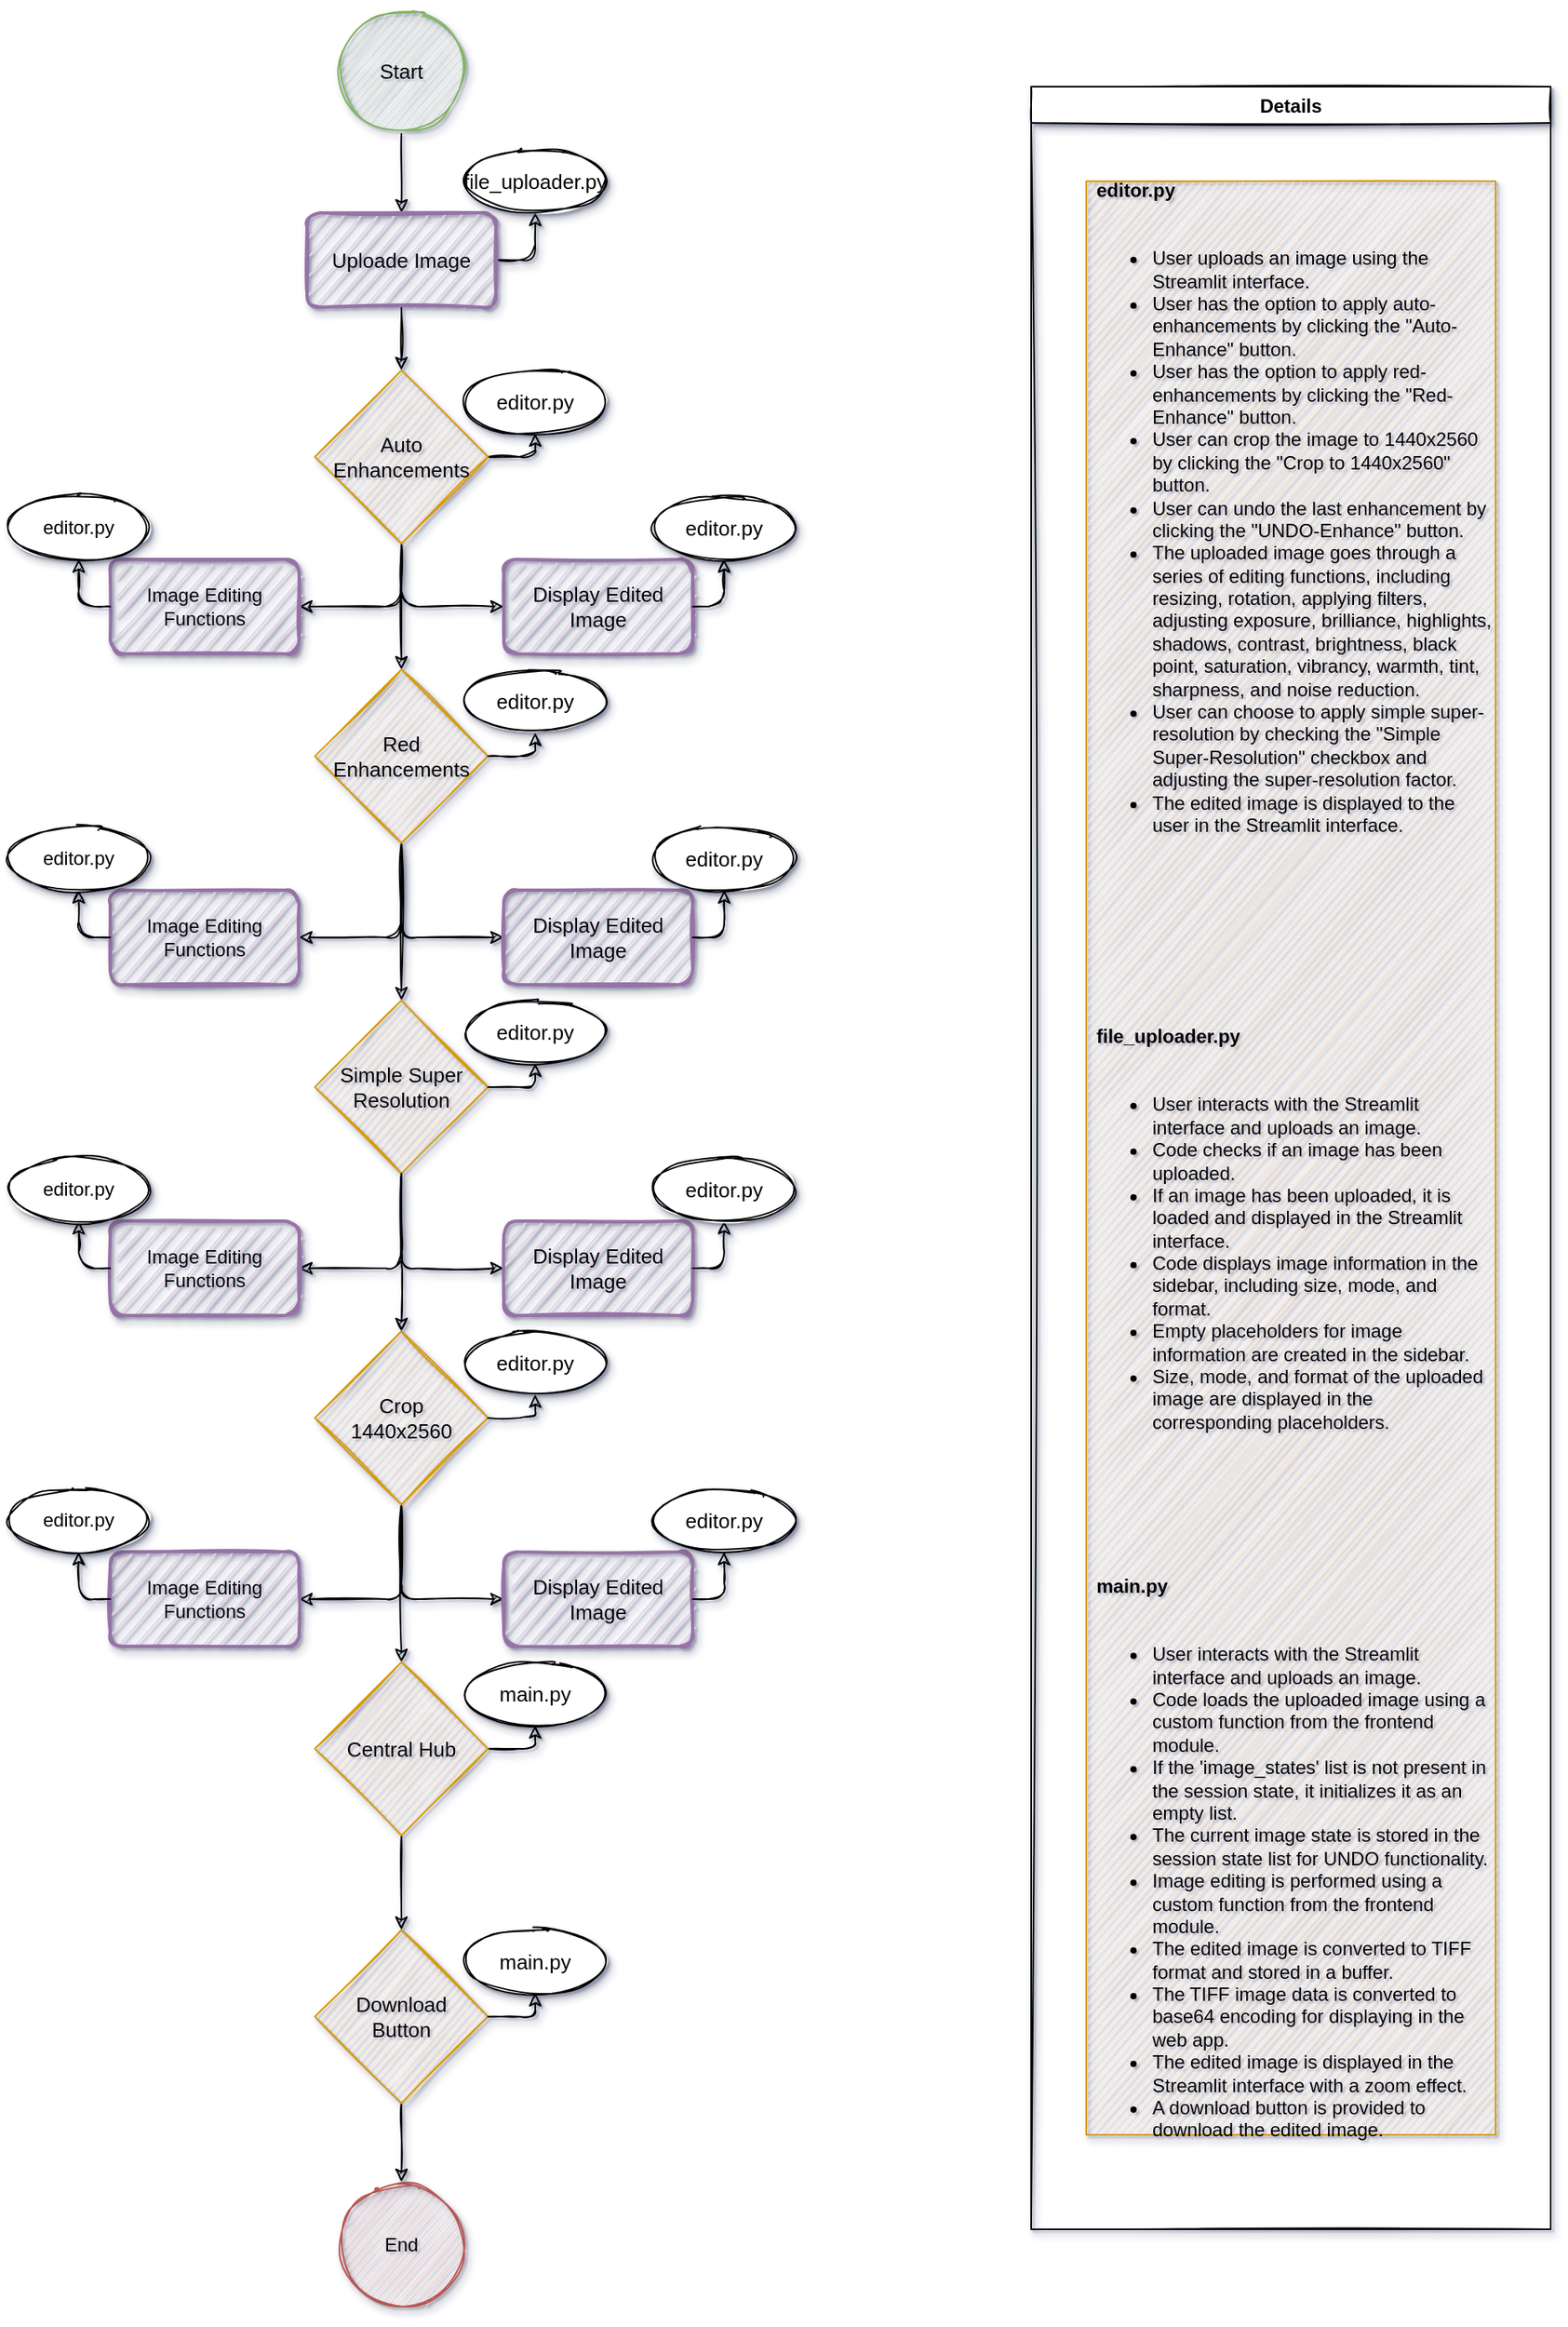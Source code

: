 <mxfile version="15.2.7" type="device"><diagram id="C5RBs43oDa-KdzZeNtuy" name="Page-1"><mxGraphModel dx="2946" dy="3573" grid="1" gridSize="10" guides="1" tooltips="1" connect="1" arrows="1" fold="1" page="1" pageScale="1" pageWidth="1654" pageHeight="2336" math="0" shadow="1"><root><mxCell id="WIyWlLk6GJQsqaUBKTNV-0"/><mxCell id="WIyWlLk6GJQsqaUBKTNV-1" parent="WIyWlLk6GJQsqaUBKTNV-0"/><mxCell id="39ArJ0FHLv2s4vXYzsWl-6" value="Details" style="swimlane;shadow=1;sketch=1;glass=0;" vertex="1" parent="WIyWlLk6GJQsqaUBKTNV-1"><mxGeometry x="1130" y="-80" width="330" height="1360" as="geometry"><mxRectangle x="1295" y="430" width="70" height="23" as="alternateBounds"/></mxGeometry></mxCell><mxCell id="39ArJ0FHLv2s4vXYzsWl-7" value="&lt;ol style=&quot;border: 0px solid rgb(217 , 217 , 227) ; box-sizing: border-box ; list-style: none ; margin: 1.25em 0px ; padding: 0px ; display: flex ; flex-direction: column&quot;&gt;&lt;li style=&quot;border: 0px solid rgb(217 , 217 , 227) ; box-sizing: border-box ; margin-bottom: 0px ; margin-top: 0px ; padding-left: 0.375em ; display: block ; min-height: 28px&quot;&gt;&lt;p style=&quot;border: 0px solid rgb(217 , 217 , 227) ; box-sizing: border-box ; margin: 0px&quot;&gt;&lt;span style=&quot;border: 0px solid rgb(217 , 217 , 227) ; box-sizing: border-box ; font-weight: 600&quot;&gt;editor.py&lt;/span&gt;&lt;/p&gt;&lt;/li&gt;&lt;/ol&gt;&lt;ul&gt;&lt;li&gt;&lt;span&gt;User uploads an image using the Streamlit interface.&lt;/span&gt;&lt;/li&gt;&lt;li&gt;&lt;span&gt;User has the option to apply auto-enhancements by clicking the &quot;Auto-Enhance&quot; button.&lt;/span&gt;&lt;/li&gt;&lt;li&gt;&lt;span&gt;User has the option to apply red-enhancements by clicking the &quot;Red-Enhance&quot; button.&lt;/span&gt;&lt;/li&gt;&lt;li&gt;&lt;span&gt;User can crop the image to 1440x2560 by clicking the &quot;Crop to 1440x2560&quot; button.&lt;/span&gt;&lt;/li&gt;&lt;li&gt;&lt;span&gt;User can undo the last enhancement by clicking the &quot;UNDO-Enhance&quot; button.&lt;/span&gt;&lt;/li&gt;&lt;li&gt;&lt;span&gt;The uploaded image goes through a series of editing functions, including resizing, rotation, applying filters, adjusting exposure, brilliance, highlights, shadows, contrast, brightness, black point, saturation, vibrancy, warmth, tint, sharpness, and noise reduction.&lt;/span&gt;&lt;/li&gt;&lt;li&gt;&lt;span&gt;User can choose to apply simple super-resolution by checking the &quot;Simple Super-Resolution&quot; checkbox and adjusting the super-resolution factor.&lt;/span&gt;&lt;/li&gt;&lt;li&gt;&lt;span&gt;The edited image is displayed to the user in the Streamlit interface.&lt;/span&gt;&lt;/li&gt;&lt;/ul&gt;&lt;ol style=&quot;border: 0px solid rgb(217 , 217 , 227) ; box-sizing: border-box ; list-style: none ; margin: 1.25em 0px ; padding: 0px ; display: flex ; flex-direction: column&quot;&gt;&lt;/ol&gt;&lt;ol style=&quot;border: 0px solid rgb(217 , 217 , 227) ; box-sizing: border-box ; list-style: none ; margin: 1.25em 0px ; padding: 0px ; display: flex ; flex-direction: column&quot;&gt;&lt;/ol&gt;&lt;ol style=&quot;border: 0px solid rgb(217 , 217 , 227) ; box-sizing: border-box ; list-style: none ; margin: 1.25em 0px ; padding: 0px ; display: flex ; flex-direction: column&quot;&gt;&lt;/ol&gt;&lt;ol style=&quot;border: 0px solid rgb(217 , 217 , 227) ; box-sizing: border-box ; list-style: none ; margin: 1.25em 0px ; padding: 0px ; display: flex ; flex-direction: column&quot;&gt;&lt;/ol&gt;&lt;ol style=&quot;border: 0px solid rgb(217 , 217 , 227) ; box-sizing: border-box ; list-style: none ; margin: 1.25em 0px ; padding: 0px ; display: flex ; flex-direction: column&quot;&gt;&lt;/ol&gt;&lt;ol style=&quot;border: 0px solid rgb(217 , 217 , 227) ; box-sizing: border-box ; list-style: none ; margin: 1.25em 0px ; padding: 0px ; display: flex ; flex-direction: column&quot;&gt;&lt;/ol&gt;&lt;ol style=&quot;border: 0px solid rgb(217 , 217 , 227) ; box-sizing: border-box ; list-style: none ; margin: 1.25em 0px ; padding: 0px ; display: flex ; flex-direction: column&quot;&gt;&lt;/ol&gt;&lt;ol style=&quot;border: 0px solid rgb(217 , 217 , 227) ; box-sizing: border-box ; list-style: none ; margin: 1.25em 0px ; padding: 0px ; display: flex ; flex-direction: column&quot;&gt;&lt;li style=&quot;border: 0px solid rgb(217 , 217 , 227) ; box-sizing: border-box ; margin-bottom: 0px ; margin-top: 0px ; padding-left: 0.375em ; display: block ; min-height: 28px&quot;&gt;&lt;p style=&quot;border: 0px solid rgb(217 , 217 , 227) ; box-sizing: border-box ; margin: 0px&quot;&gt;&lt;span style=&quot;border: 0px solid rgb(217 , 217 , 227) ; box-sizing: border-box ; font-weight: 600&quot;&gt;file_uploader.py&lt;/span&gt;&lt;/p&gt;&lt;/li&gt;&lt;/ol&gt;&lt;ul&gt;&lt;li&gt;&lt;span&gt;User interacts with the Streamlit interface and uploads an image.&lt;/span&gt;&lt;/li&gt;&lt;li&gt;&lt;span&gt;Code checks if an image has been uploaded.&lt;/span&gt;&lt;/li&gt;&lt;li&gt;&lt;span&gt;If an image has been uploaded, it is loaded and displayed in the Streamlit interface.&lt;/span&gt;&lt;/li&gt;&lt;li&gt;&lt;span&gt;Code displays image information in the sidebar, including size, mode, and format.&lt;/span&gt;&lt;/li&gt;&lt;li&gt;&lt;span&gt;Empty placeholders for image information are created in the sidebar.&lt;/span&gt;&lt;/li&gt;&lt;li&gt;&lt;span&gt;Size, mode, and format of the uploaded image are displayed in the corresponding placeholders.&lt;/span&gt;&lt;/li&gt;&lt;/ul&gt;&lt;ol style=&quot;border: 0px solid rgb(217 , 217 , 227) ; box-sizing: border-box ; list-style: none ; margin: 1.25em 0px ; padding: 0px ; display: flex ; flex-direction: column&quot;&gt;&lt;/ol&gt;&lt;ol style=&quot;border: 0px solid rgb(217 , 217 , 227) ; box-sizing: border-box ; list-style: none ; margin: 1.25em 0px ; padding: 0px ; display: flex ; flex-direction: column&quot;&gt;&lt;/ol&gt;&lt;ol style=&quot;border: 0px solid rgb(217 , 217 , 227) ; box-sizing: border-box ; list-style: none ; margin: 1.25em 0px ; padding: 0px ; display: flex ; flex-direction: column&quot;&gt;&lt;/ol&gt;&lt;ol style=&quot;border: 0px solid rgb(217 , 217 , 227) ; box-sizing: border-box ; list-style: none ; margin: 1.25em 0px ; padding: 0px ; display: flex ; flex-direction: column&quot;&gt;&lt;/ol&gt;&lt;ol style=&quot;border: 0px solid rgb(217 , 217 , 227) ; box-sizing: border-box ; list-style: none ; margin: 1.25em 0px ; padding: 0px ; display: flex ; flex-direction: column&quot;&gt;&lt;/ol&gt;&lt;ol style=&quot;border: 0px solid rgb(217 , 217 , 227) ; box-sizing: border-box ; list-style: none ; margin: 1.25em 0px ; padding: 0px ; display: flex ; flex-direction: column&quot;&gt;&lt;li style=&quot;border: 0px solid rgb(217 , 217 , 227) ; box-sizing: border-box ; margin-bottom: 0px ; margin-top: 0px ; padding-left: 0.375em ; display: block ; min-height: 28px&quot;&gt;&lt;p style=&quot;border: 0px solid rgb(217 , 217 , 227) ; box-sizing: border-box ; margin: 0px&quot;&gt;&lt;span style=&quot;border: 0px solid rgb(217 , 217 , 227) ; box-sizing: border-box ; font-weight: 600&quot;&gt;main.py&lt;/span&gt;&lt;/p&gt;&lt;/li&gt;&lt;/ol&gt;&lt;ul&gt;&lt;li&gt;&lt;span&gt;User interacts with the Streamlit interface and uploads an image.&lt;/span&gt;&lt;/li&gt;&lt;li&gt;&lt;span&gt;Code loads the uploaded image using a custom function from the frontend module.&lt;/span&gt;&lt;br&gt;&lt;/li&gt;&lt;li&gt;&lt;span&gt;If the 'image_states' list is not present in the session state, it initializes it as an empty list.&lt;/span&gt;&lt;br&gt;&lt;/li&gt;&lt;li&gt;&lt;span&gt;The current image state is stored in the session state list for UNDO functionality.&lt;/span&gt;&lt;br&gt;&lt;/li&gt;&lt;li&gt;&lt;span&gt;Image editing is performed using a custom function from the frontend module.&lt;/span&gt;&lt;br&gt;&lt;/li&gt;&lt;li&gt;&lt;span&gt;The edited image is converted to TIFF format and stored in a buffer.&lt;/span&gt;&lt;br&gt;&lt;/li&gt;&lt;li&gt;&lt;span&gt;The TIFF image data is converted to base64 encoding for displaying in the web app.&lt;/span&gt;&lt;br&gt;&lt;/li&gt;&lt;li&gt;&lt;span&gt;The edited image is displayed in the Streamlit interface with a zoom effect.&lt;/span&gt;&lt;br&gt;&lt;/li&gt;&lt;li&gt;&lt;span&gt;A download button is provided to download the edited image.&lt;/span&gt;&lt;br&gt;&lt;/li&gt;&lt;/ul&gt;" style="text;html=1;strokeColor=#d79b00;fillColor=#ffe6cc;align=left;verticalAlign=middle;whiteSpace=wrap;rounded=0;shadow=1;sketch=1;" vertex="1" parent="39ArJ0FHLv2s4vXYzsWl-6"><mxGeometry x="35" y="60" width="260" height="1240" as="geometry"/></mxCell><mxCell id="39ArJ0FHLv2s4vXYzsWl-23" style="edgeStyle=orthogonalEdgeStyle;rounded=1;orthogonalLoop=1;jettySize=auto;html=1;sketch=1;shadow=1;fontSize=13;" edge="1" parent="WIyWlLk6GJQsqaUBKTNV-1" source="39ArJ0FHLv2s4vXYzsWl-8" target="39ArJ0FHLv2s4vXYzsWl-10"><mxGeometry relative="1" as="geometry"/></mxCell><mxCell id="39ArJ0FHLv2s4vXYzsWl-8" value="Start" style="ellipse;whiteSpace=wrap;html=1;aspect=fixed;fillColor=#d5e8d4;strokeColor=#82b366;sketch=1;shadow=1;fontSize=13;" vertex="1" parent="WIyWlLk6GJQsqaUBKTNV-1"><mxGeometry x="690" y="-130" width="80" height="80" as="geometry"/></mxCell><mxCell id="39ArJ0FHLv2s4vXYzsWl-9" value="End" style="ellipse;whiteSpace=wrap;html=1;aspect=fixed;fillColor=#f8cecc;strokeColor=#b85450;sketch=1;shadow=1;" vertex="1" parent="WIyWlLk6GJQsqaUBKTNV-1"><mxGeometry x="690" y="1250" width="80" height="80" as="geometry"/></mxCell><mxCell id="39ArJ0FHLv2s4vXYzsWl-18" style="edgeStyle=orthogonalEdgeStyle;rounded=1;orthogonalLoop=1;jettySize=auto;html=1;entryX=0.5;entryY=1;entryDx=0;entryDy=0;exitX=1;exitY=0.5;exitDx=0;exitDy=0;sketch=1;shadow=1;fontSize=13;" edge="1" parent="WIyWlLk6GJQsqaUBKTNV-1" source="39ArJ0FHLv2s4vXYzsWl-10" target="39ArJ0FHLv2s4vXYzsWl-14"><mxGeometry relative="1" as="geometry"/></mxCell><mxCell id="39ArJ0FHLv2s4vXYzsWl-51" style="edgeStyle=orthogonalEdgeStyle;rounded=1;orthogonalLoop=1;jettySize=auto;html=1;entryX=0.5;entryY=0;entryDx=0;entryDy=0;sketch=1;shadow=1;fontSize=13;" edge="1" parent="WIyWlLk6GJQsqaUBKTNV-1" source="39ArJ0FHLv2s4vXYzsWl-10" target="39ArJ0FHLv2s4vXYzsWl-50"><mxGeometry relative="1" as="geometry"/></mxCell><mxCell id="39ArJ0FHLv2s4vXYzsWl-10" value="Uploade Image" style="rounded=1;whiteSpace=wrap;html=1;strokeWidth=2;fillColor=#e1d5e7;strokeColor=#9673a6;sketch=1;shadow=1;fontSize=13;" vertex="1" parent="WIyWlLk6GJQsqaUBKTNV-1"><mxGeometry x="670" width="120" height="60" as="geometry"/></mxCell><mxCell id="39ArJ0FHLv2s4vXYzsWl-25" style="edgeStyle=orthogonalEdgeStyle;rounded=1;orthogonalLoop=1;jettySize=auto;html=1;entryX=1;entryY=0.5;entryDx=0;entryDy=0;exitX=0.5;exitY=1;exitDx=0;exitDy=0;sketch=1;shadow=1;fontSize=13;" edge="1" parent="WIyWlLk6GJQsqaUBKTNV-1" source="39ArJ0FHLv2s4vXYzsWl-50" target="39ArJ0FHLv2s4vXYzsWl-21"><mxGeometry relative="1" as="geometry"><mxPoint x="640" y="150" as="sourcePoint"/></mxGeometry></mxCell><mxCell id="39ArJ0FHLv2s4vXYzsWl-26" style="edgeStyle=orthogonalEdgeStyle;rounded=1;orthogonalLoop=1;jettySize=auto;html=1;entryX=0;entryY=0.5;entryDx=0;entryDy=0;exitX=0.5;exitY=1;exitDx=0;exitDy=0;sketch=1;shadow=1;fontSize=13;" edge="1" parent="WIyWlLk6GJQsqaUBKTNV-1" source="39ArJ0FHLv2s4vXYzsWl-50" target="39ArJ0FHLv2s4vXYzsWl-22"><mxGeometry relative="1" as="geometry"><mxPoint x="855" y="150" as="sourcePoint"/></mxGeometry></mxCell><mxCell id="39ArJ0FHLv2s4vXYzsWl-14" value="file_uploader.py" style="ellipse;whiteSpace=wrap;html=1;shadow=1;sketch=1;fontSize=13;" vertex="1" parent="WIyWlLk6GJQsqaUBKTNV-1"><mxGeometry x="770" y="-40" width="90" height="40" as="geometry"/></mxCell><mxCell id="39ArJ0FHLv2s4vXYzsWl-19" value="editor.py" style="ellipse;whiteSpace=wrap;html=1;shadow=1;sketch=1;fontSize=13;" vertex="1" parent="WIyWlLk6GJQsqaUBKTNV-1"><mxGeometry x="770" y="100" width="90" height="40" as="geometry"/></mxCell><mxCell id="39ArJ0FHLv2s4vXYzsWl-21" value="Image Editing Functions" style="rounded=1;whiteSpace=wrap;html=1;strokeWidth=2;fillColor=#e1d5e7;strokeColor=#9673a6;sketch=1;shadow=1;" vertex="1" parent="WIyWlLk6GJQsqaUBKTNV-1"><mxGeometry x="545" y="220" width="120" height="60" as="geometry"/></mxCell><mxCell id="39ArJ0FHLv2s4vXYzsWl-22" value="Display Edited Image" style="rounded=1;whiteSpace=wrap;html=1;strokeWidth=2;fillColor=#e1d5e7;strokeColor=#9673a6;sketch=1;shadow=1;fontSize=13;" vertex="1" parent="WIyWlLk6GJQsqaUBKTNV-1"><mxGeometry x="795" y="220" width="120" height="60" as="geometry"/></mxCell><mxCell id="39ArJ0FHLv2s4vXYzsWl-31" style="edgeStyle=orthogonalEdgeStyle;rounded=1;orthogonalLoop=1;jettySize=auto;html=1;entryX=0.5;entryY=1;entryDx=0;entryDy=0;exitX=1;exitY=0.5;exitDx=0;exitDy=0;sketch=1;shadow=1;fontSize=13;" edge="1" parent="WIyWlLk6GJQsqaUBKTNV-1" target="39ArJ0FHLv2s4vXYzsWl-32" source="39ArJ0FHLv2s4vXYzsWl-22"><mxGeometry relative="1" as="geometry"><mxPoint x="950" y="250" as="sourcePoint"/></mxGeometry></mxCell><mxCell id="39ArJ0FHLv2s4vXYzsWl-32" value="editor.py" style="ellipse;whiteSpace=wrap;html=1;shadow=1;sketch=1;fontSize=13;" vertex="1" parent="WIyWlLk6GJQsqaUBKTNV-1"><mxGeometry x="890" y="180" width="90" height="40" as="geometry"/></mxCell><mxCell id="39ArJ0FHLv2s4vXYzsWl-33" style="edgeStyle=orthogonalEdgeStyle;rounded=1;orthogonalLoop=1;jettySize=auto;html=1;entryX=0.5;entryY=1;entryDx=0;entryDy=0;exitX=0;exitY=0.5;exitDx=0;exitDy=0;sketch=1;shadow=1;" edge="1" parent="WIyWlLk6GJQsqaUBKTNV-1" target="39ArJ0FHLv2s4vXYzsWl-34" source="39ArJ0FHLv2s4vXYzsWl-21"><mxGeometry relative="1" as="geometry"><mxPoint x="500" y="250" as="sourcePoint"/></mxGeometry></mxCell><mxCell id="39ArJ0FHLv2s4vXYzsWl-34" value="editor.py" style="ellipse;whiteSpace=wrap;html=1;shadow=1;sketch=1;" vertex="1" parent="WIyWlLk6GJQsqaUBKTNV-1"><mxGeometry x="480" y="180" width="90" height="40" as="geometry"/></mxCell><mxCell id="39ArJ0FHLv2s4vXYzsWl-42" style="edgeStyle=orthogonalEdgeStyle;rounded=1;orthogonalLoop=1;jettySize=auto;html=1;entryX=1;entryY=0.5;entryDx=0;entryDy=0;exitX=0.5;exitY=1;exitDx=0;exitDy=0;sketch=1;shadow=1;fontSize=13;" edge="1" parent="WIyWlLk6GJQsqaUBKTNV-1" target="39ArJ0FHLv2s4vXYzsWl-44" source="39ArJ0FHLv2s4vXYzsWl-53"><mxGeometry relative="1" as="geometry"><mxPoint x="680" y="390" as="sourcePoint"/></mxGeometry></mxCell><mxCell id="39ArJ0FHLv2s4vXYzsWl-43" style="edgeStyle=orthogonalEdgeStyle;rounded=1;orthogonalLoop=1;jettySize=auto;html=1;entryX=0;entryY=0.5;entryDx=0;entryDy=0;exitX=0.5;exitY=1;exitDx=0;exitDy=0;sketch=1;shadow=1;fontSize=13;" edge="1" parent="WIyWlLk6GJQsqaUBKTNV-1" target="39ArJ0FHLv2s4vXYzsWl-45" source="39ArJ0FHLv2s4vXYzsWl-53"><mxGeometry relative="1" as="geometry"><mxPoint x="763" y="380" as="sourcePoint"/></mxGeometry></mxCell><mxCell id="39ArJ0FHLv2s4vXYzsWl-44" value="Image Editing Functions" style="rounded=1;whiteSpace=wrap;html=1;strokeWidth=2;fillColor=#e1d5e7;strokeColor=#9673a6;sketch=1;shadow=1;" vertex="1" parent="WIyWlLk6GJQsqaUBKTNV-1"><mxGeometry x="545" y="430" width="120" height="60" as="geometry"/></mxCell><mxCell id="39ArJ0FHLv2s4vXYzsWl-45" value="Display Edited Image" style="rounded=1;whiteSpace=wrap;html=1;strokeWidth=2;fillColor=#e1d5e7;strokeColor=#9673a6;sketch=1;shadow=1;fontSize=13;" vertex="1" parent="WIyWlLk6GJQsqaUBKTNV-1"><mxGeometry x="795" y="430" width="120" height="60" as="geometry"/></mxCell><mxCell id="39ArJ0FHLv2s4vXYzsWl-46" style="edgeStyle=orthogonalEdgeStyle;rounded=1;orthogonalLoop=1;jettySize=auto;html=1;entryX=0.5;entryY=1;entryDx=0;entryDy=0;exitX=1;exitY=0.5;exitDx=0;exitDy=0;sketch=1;shadow=1;fontSize=13;" edge="1" parent="WIyWlLk6GJQsqaUBKTNV-1" source="39ArJ0FHLv2s4vXYzsWl-45" target="39ArJ0FHLv2s4vXYzsWl-47"><mxGeometry relative="1" as="geometry"><mxPoint x="950" y="460" as="sourcePoint"/></mxGeometry></mxCell><mxCell id="39ArJ0FHLv2s4vXYzsWl-47" value="editor.py" style="ellipse;whiteSpace=wrap;html=1;shadow=1;sketch=1;fontSize=13;" vertex="1" parent="WIyWlLk6GJQsqaUBKTNV-1"><mxGeometry x="890" y="390" width="90" height="40" as="geometry"/></mxCell><mxCell id="39ArJ0FHLv2s4vXYzsWl-48" style="edgeStyle=orthogonalEdgeStyle;rounded=1;orthogonalLoop=1;jettySize=auto;html=1;entryX=0.5;entryY=1;entryDx=0;entryDy=0;exitX=0;exitY=0.5;exitDx=0;exitDy=0;sketch=1;shadow=1;" edge="1" parent="WIyWlLk6GJQsqaUBKTNV-1" source="39ArJ0FHLv2s4vXYzsWl-44" target="39ArJ0FHLv2s4vXYzsWl-49"><mxGeometry relative="1" as="geometry"><mxPoint x="500" y="460" as="sourcePoint"/></mxGeometry></mxCell><mxCell id="39ArJ0FHLv2s4vXYzsWl-49" value="editor.py" style="ellipse;whiteSpace=wrap;html=1;shadow=1;sketch=1;" vertex="1" parent="WIyWlLk6GJQsqaUBKTNV-1"><mxGeometry x="480" y="390" width="90" height="40" as="geometry"/></mxCell><mxCell id="39ArJ0FHLv2s4vXYzsWl-52" style="edgeStyle=orthogonalEdgeStyle;rounded=1;orthogonalLoop=1;jettySize=auto;html=1;entryX=0.5;entryY=1;entryDx=0;entryDy=0;exitX=1;exitY=0.5;exitDx=0;exitDy=0;sketch=1;shadow=1;fontSize=13;" edge="1" parent="WIyWlLk6GJQsqaUBKTNV-1" source="39ArJ0FHLv2s4vXYzsWl-50" target="39ArJ0FHLv2s4vXYzsWl-19"><mxGeometry relative="1" as="geometry"/></mxCell><mxCell id="39ArJ0FHLv2s4vXYzsWl-54" style="edgeStyle=orthogonalEdgeStyle;rounded=1;orthogonalLoop=1;jettySize=auto;html=1;sketch=1;shadow=1;fontSize=13;" edge="1" parent="WIyWlLk6GJQsqaUBKTNV-1" source="39ArJ0FHLv2s4vXYzsWl-50" target="39ArJ0FHLv2s4vXYzsWl-53"><mxGeometry relative="1" as="geometry"/></mxCell><mxCell id="39ArJ0FHLv2s4vXYzsWl-50" value="Auto Enhancements" style="rhombus;whiteSpace=wrap;html=1;fillColor=#ffe6cc;strokeColor=#d79b00;sketch=1;shadow=1;fontSize=13;" vertex="1" parent="WIyWlLk6GJQsqaUBKTNV-1"><mxGeometry x="675" y="100" width="110" height="110" as="geometry"/></mxCell><mxCell id="39ArJ0FHLv2s4vXYzsWl-67" style="edgeStyle=orthogonalEdgeStyle;rounded=1;orthogonalLoop=1;jettySize=auto;html=1;entryX=0.5;entryY=0;entryDx=0;entryDy=0;sketch=1;shadow=1;fontSize=13;" edge="1" parent="WIyWlLk6GJQsqaUBKTNV-1" source="39ArJ0FHLv2s4vXYzsWl-53" target="39ArJ0FHLv2s4vXYzsWl-66"><mxGeometry relative="1" as="geometry"/></mxCell><mxCell id="39ArJ0FHLv2s4vXYzsWl-53" value="Red &lt;br style=&quot;font-size: 13px;&quot;&gt;Enhancements" style="rhombus;whiteSpace=wrap;html=1;fillColor=#ffe6cc;strokeColor=#d79b00;sketch=1;shadow=1;fontSize=13;" vertex="1" parent="WIyWlLk6GJQsqaUBKTNV-1"><mxGeometry x="675" y="290" width="110" height="110" as="geometry"/></mxCell><mxCell id="39ArJ0FHLv2s4vXYzsWl-55" style="edgeStyle=orthogonalEdgeStyle;rounded=1;orthogonalLoop=1;jettySize=auto;html=1;entryX=1;entryY=0.5;entryDx=0;entryDy=0;exitX=0.5;exitY=1;exitDx=0;exitDy=0;sketch=1;shadow=1;fontSize=13;" edge="1" parent="WIyWlLk6GJQsqaUBKTNV-1" source="39ArJ0FHLv2s4vXYzsWl-63" target="39ArJ0FHLv2s4vXYzsWl-57"><mxGeometry relative="1" as="geometry"><mxPoint x="680" y="810" as="sourcePoint"/></mxGeometry></mxCell><mxCell id="39ArJ0FHLv2s4vXYzsWl-56" style="edgeStyle=orthogonalEdgeStyle;rounded=1;orthogonalLoop=1;jettySize=auto;html=1;entryX=0;entryY=0.5;entryDx=0;entryDy=0;exitX=0.5;exitY=1;exitDx=0;exitDy=0;sketch=1;shadow=1;fontSize=13;" edge="1" parent="WIyWlLk6GJQsqaUBKTNV-1" source="39ArJ0FHLv2s4vXYzsWl-63" target="39ArJ0FHLv2s4vXYzsWl-58"><mxGeometry relative="1" as="geometry"><mxPoint x="763" y="800" as="sourcePoint"/></mxGeometry></mxCell><mxCell id="39ArJ0FHLv2s4vXYzsWl-57" value="Image Editing Functions" style="rounded=1;whiteSpace=wrap;html=1;strokeWidth=2;fillColor=#e1d5e7;strokeColor=#9673a6;sketch=1;shadow=1;" vertex="1" parent="WIyWlLk6GJQsqaUBKTNV-1"><mxGeometry x="545" y="850" width="120" height="60" as="geometry"/></mxCell><mxCell id="39ArJ0FHLv2s4vXYzsWl-58" value="Display Edited Image" style="rounded=1;whiteSpace=wrap;html=1;strokeWidth=2;fillColor=#e1d5e7;strokeColor=#9673a6;sketch=1;shadow=1;fontSize=13;" vertex="1" parent="WIyWlLk6GJQsqaUBKTNV-1"><mxGeometry x="795" y="850" width="120" height="60" as="geometry"/></mxCell><mxCell id="39ArJ0FHLv2s4vXYzsWl-59" style="edgeStyle=orthogonalEdgeStyle;rounded=1;orthogonalLoop=1;jettySize=auto;html=1;entryX=0.5;entryY=1;entryDx=0;entryDy=0;exitX=1;exitY=0.5;exitDx=0;exitDy=0;sketch=1;shadow=1;fontSize=13;" edge="1" parent="WIyWlLk6GJQsqaUBKTNV-1" source="39ArJ0FHLv2s4vXYzsWl-58" target="39ArJ0FHLv2s4vXYzsWl-60"><mxGeometry relative="1" as="geometry"><mxPoint x="950" y="880" as="sourcePoint"/></mxGeometry></mxCell><mxCell id="39ArJ0FHLv2s4vXYzsWl-60" value="editor.py" style="ellipse;whiteSpace=wrap;html=1;shadow=1;sketch=1;fontSize=13;" vertex="1" parent="WIyWlLk6GJQsqaUBKTNV-1"><mxGeometry x="890" y="810" width="90" height="40" as="geometry"/></mxCell><mxCell id="39ArJ0FHLv2s4vXYzsWl-61" style="edgeStyle=orthogonalEdgeStyle;rounded=1;orthogonalLoop=1;jettySize=auto;html=1;entryX=0.5;entryY=1;entryDx=0;entryDy=0;exitX=0;exitY=0.5;exitDx=0;exitDy=0;sketch=1;shadow=1;" edge="1" parent="WIyWlLk6GJQsqaUBKTNV-1" source="39ArJ0FHLv2s4vXYzsWl-57" target="39ArJ0FHLv2s4vXYzsWl-62"><mxGeometry relative="1" as="geometry"><mxPoint x="500" y="880" as="sourcePoint"/></mxGeometry></mxCell><mxCell id="39ArJ0FHLv2s4vXYzsWl-62" value="editor.py" style="ellipse;whiteSpace=wrap;html=1;shadow=1;sketch=1;" vertex="1" parent="WIyWlLk6GJQsqaUBKTNV-1"><mxGeometry x="480" y="810" width="90" height="40" as="geometry"/></mxCell><mxCell id="39ArJ0FHLv2s4vXYzsWl-102" style="edgeStyle=orthogonalEdgeStyle;rounded=1;sketch=1;orthogonalLoop=1;jettySize=auto;html=1;shadow=1;fontSize=13;" edge="1" parent="WIyWlLk6GJQsqaUBKTNV-1" source="39ArJ0FHLv2s4vXYzsWl-63" target="39ArJ0FHLv2s4vXYzsWl-96"><mxGeometry relative="1" as="geometry"/></mxCell><mxCell id="39ArJ0FHLv2s4vXYzsWl-63" value="Crop &lt;br style=&quot;font-size: 13px;&quot;&gt;1440x2560" style="rhombus;whiteSpace=wrap;html=1;fillColor=#ffe6cc;strokeColor=#d79b00;sketch=1;shadow=1;fontSize=13;" vertex="1" parent="WIyWlLk6GJQsqaUBKTNV-1"><mxGeometry x="675" y="710" width="110" height="110" as="geometry"/></mxCell><mxCell id="39ArJ0FHLv2s4vXYzsWl-66" value="Simple Super Resolution" style="rhombus;whiteSpace=wrap;html=1;fillColor=#ffe6cc;strokeColor=#d79b00;sketch=1;shadow=1;fontSize=13;" vertex="1" parent="WIyWlLk6GJQsqaUBKTNV-1"><mxGeometry x="675" y="500" width="110" height="110" as="geometry"/></mxCell><mxCell id="39ArJ0FHLv2s4vXYzsWl-76" style="edgeStyle=orthogonalEdgeStyle;rounded=1;orthogonalLoop=1;jettySize=auto;html=1;entryX=1;entryY=0.5;entryDx=0;entryDy=0;exitX=0.5;exitY=1;exitDx=0;exitDy=0;sketch=1;shadow=1;fontSize=13;" edge="1" parent="WIyWlLk6GJQsqaUBKTNV-1" target="39ArJ0FHLv2s4vXYzsWl-78" source="39ArJ0FHLv2s4vXYzsWl-66"><mxGeometry relative="1" as="geometry"><mxPoint x="670" y="600" as="sourcePoint"/></mxGeometry></mxCell><mxCell id="39ArJ0FHLv2s4vXYzsWl-77" style="edgeStyle=orthogonalEdgeStyle;rounded=1;orthogonalLoop=1;jettySize=auto;html=1;entryX=0;entryY=0.5;entryDx=0;entryDy=0;exitX=0.5;exitY=1;exitDx=0;exitDy=0;sketch=1;shadow=1;fontSize=13;" edge="1" parent="WIyWlLk6GJQsqaUBKTNV-1" target="39ArJ0FHLv2s4vXYzsWl-79" source="39ArJ0FHLv2s4vXYzsWl-66"><mxGeometry relative="1" as="geometry"><mxPoint x="900" y="580" as="sourcePoint"/></mxGeometry></mxCell><mxCell id="39ArJ0FHLv2s4vXYzsWl-78" value="Image Editing Functions" style="rounded=1;whiteSpace=wrap;html=1;strokeWidth=2;fillColor=#e1d5e7;strokeColor=#9673a6;sketch=1;shadow=1;" vertex="1" parent="WIyWlLk6GJQsqaUBKTNV-1"><mxGeometry x="545" y="640" width="120" height="60" as="geometry"/></mxCell><mxCell id="39ArJ0FHLv2s4vXYzsWl-79" value="Display Edited Image" style="rounded=1;whiteSpace=wrap;html=1;strokeWidth=2;fillColor=#e1d5e7;strokeColor=#9673a6;sketch=1;shadow=1;fontSize=13;" vertex="1" parent="WIyWlLk6GJQsqaUBKTNV-1"><mxGeometry x="795" y="640" width="120" height="60" as="geometry"/></mxCell><mxCell id="39ArJ0FHLv2s4vXYzsWl-80" style="edgeStyle=orthogonalEdgeStyle;rounded=1;orthogonalLoop=1;jettySize=auto;html=1;entryX=0.5;entryY=1;entryDx=0;entryDy=0;exitX=1;exitY=0.5;exitDx=0;exitDy=0;sketch=1;shadow=1;fontSize=13;" edge="1" parent="WIyWlLk6GJQsqaUBKTNV-1" source="39ArJ0FHLv2s4vXYzsWl-79" target="39ArJ0FHLv2s4vXYzsWl-81"><mxGeometry relative="1" as="geometry"><mxPoint x="950" y="670" as="sourcePoint"/></mxGeometry></mxCell><mxCell id="39ArJ0FHLv2s4vXYzsWl-81" value="editor.py" style="ellipse;whiteSpace=wrap;html=1;shadow=1;sketch=1;fontSize=13;" vertex="1" parent="WIyWlLk6GJQsqaUBKTNV-1"><mxGeometry x="890" y="600" width="90" height="40" as="geometry"/></mxCell><mxCell id="39ArJ0FHLv2s4vXYzsWl-82" style="edgeStyle=orthogonalEdgeStyle;rounded=1;orthogonalLoop=1;jettySize=auto;html=1;entryX=0.5;entryY=1;entryDx=0;entryDy=0;exitX=0;exitY=0.5;exitDx=0;exitDy=0;sketch=1;shadow=1;" edge="1" parent="WIyWlLk6GJQsqaUBKTNV-1" source="39ArJ0FHLv2s4vXYzsWl-78" target="39ArJ0FHLv2s4vXYzsWl-83"><mxGeometry relative="1" as="geometry"><mxPoint x="500" y="670" as="sourcePoint"/></mxGeometry></mxCell><mxCell id="39ArJ0FHLv2s4vXYzsWl-83" value="editor.py" style="ellipse;whiteSpace=wrap;html=1;shadow=1;sketch=1;" vertex="1" parent="WIyWlLk6GJQsqaUBKTNV-1"><mxGeometry x="480" y="600" width="90" height="40" as="geometry"/></mxCell><mxCell id="39ArJ0FHLv2s4vXYzsWl-84" style="edgeStyle=orthogonalEdgeStyle;rounded=1;orthogonalLoop=1;jettySize=auto;html=1;entryX=0.5;entryY=0;entryDx=0;entryDy=0;sketch=1;shadow=1;fontSize=13;" edge="1" parent="WIyWlLk6GJQsqaUBKTNV-1" target="39ArJ0FHLv2s4vXYzsWl-63"><mxGeometry relative="1" as="geometry"><mxPoint x="730" y="610" as="sourcePoint"/><mxPoint x="790" y="740" as="targetPoint"/></mxGeometry></mxCell><mxCell id="39ArJ0FHLv2s4vXYzsWl-85" value="editor.py" style="ellipse;whiteSpace=wrap;html=1;shadow=1;sketch=1;fontSize=13;" vertex="1" parent="WIyWlLk6GJQsqaUBKTNV-1"><mxGeometry x="770" y="290" width="90" height="40" as="geometry"/></mxCell><mxCell id="39ArJ0FHLv2s4vXYzsWl-86" style="edgeStyle=orthogonalEdgeStyle;rounded=1;orthogonalLoop=1;jettySize=auto;html=1;entryX=0.5;entryY=1;entryDx=0;entryDy=0;exitX=1;exitY=0.5;exitDx=0;exitDy=0;sketch=1;shadow=1;fontSize=13;" edge="1" parent="WIyWlLk6GJQsqaUBKTNV-1" target="39ArJ0FHLv2s4vXYzsWl-85"><mxGeometry relative="1" as="geometry"><mxPoint x="785" y="345" as="sourcePoint"/></mxGeometry></mxCell><mxCell id="39ArJ0FHLv2s4vXYzsWl-87" value="editor.py" style="ellipse;whiteSpace=wrap;html=1;shadow=1;sketch=1;fontSize=13;" vertex="1" parent="WIyWlLk6GJQsqaUBKTNV-1"><mxGeometry x="770" y="500" width="90" height="40" as="geometry"/></mxCell><mxCell id="39ArJ0FHLv2s4vXYzsWl-88" style="edgeStyle=orthogonalEdgeStyle;rounded=1;orthogonalLoop=1;jettySize=auto;html=1;entryX=0.5;entryY=1;entryDx=0;entryDy=0;exitX=1;exitY=0.5;exitDx=0;exitDy=0;sketch=1;shadow=1;fontSize=13;" edge="1" parent="WIyWlLk6GJQsqaUBKTNV-1" target="39ArJ0FHLv2s4vXYzsWl-87"><mxGeometry relative="1" as="geometry"><mxPoint x="785" y="555" as="sourcePoint"/></mxGeometry></mxCell><mxCell id="39ArJ0FHLv2s4vXYzsWl-89" value="editor.py" style="ellipse;whiteSpace=wrap;html=1;shadow=1;sketch=1;fontSize=13;" vertex="1" parent="WIyWlLk6GJQsqaUBKTNV-1"><mxGeometry x="770" y="710" width="90" height="40" as="geometry"/></mxCell><mxCell id="39ArJ0FHLv2s4vXYzsWl-90" style="edgeStyle=orthogonalEdgeStyle;rounded=1;orthogonalLoop=1;jettySize=auto;html=1;entryX=0.5;entryY=1;entryDx=0;entryDy=0;exitX=1;exitY=0.5;exitDx=0;exitDy=0;sketch=1;shadow=1;fontSize=13;" edge="1" parent="WIyWlLk6GJQsqaUBKTNV-1" target="39ArJ0FHLv2s4vXYzsWl-89"><mxGeometry relative="1" as="geometry"><mxPoint x="785" y="765" as="sourcePoint"/></mxGeometry></mxCell><mxCell id="39ArJ0FHLv2s4vXYzsWl-104" style="edgeStyle=orthogonalEdgeStyle;rounded=1;sketch=1;orthogonalLoop=1;jettySize=auto;html=1;entryX=0.5;entryY=0;entryDx=0;entryDy=0;shadow=1;fontSize=13;" edge="1" parent="WIyWlLk6GJQsqaUBKTNV-1" source="39ArJ0FHLv2s4vXYzsWl-92" target="39ArJ0FHLv2s4vXYzsWl-9"><mxGeometry relative="1" as="geometry"/></mxCell><mxCell id="39ArJ0FHLv2s4vXYzsWl-92" value="Download &lt;br style=&quot;font-size: 13px;&quot;&gt;Button" style="rhombus;whiteSpace=wrap;html=1;fillColor=#ffe6cc;strokeColor=#d79b00;sketch=1;shadow=1;fontSize=13;" vertex="1" parent="WIyWlLk6GJQsqaUBKTNV-1"><mxGeometry x="675" y="1090" width="110" height="110" as="geometry"/></mxCell><mxCell id="39ArJ0FHLv2s4vXYzsWl-93" value="main.py" style="ellipse;whiteSpace=wrap;html=1;shadow=1;sketch=1;fontSize=13;" vertex="1" parent="WIyWlLk6GJQsqaUBKTNV-1"><mxGeometry x="770" y="920" width="90" height="40" as="geometry"/></mxCell><mxCell id="39ArJ0FHLv2s4vXYzsWl-94" style="edgeStyle=orthogonalEdgeStyle;rounded=1;orthogonalLoop=1;jettySize=auto;html=1;entryX=0.5;entryY=1;entryDx=0;entryDy=0;exitX=1;exitY=0.5;exitDx=0;exitDy=0;sketch=1;shadow=1;fontSize=13;" edge="1" parent="WIyWlLk6GJQsqaUBKTNV-1" target="39ArJ0FHLv2s4vXYzsWl-93"><mxGeometry relative="1" as="geometry"><mxPoint x="785" y="975" as="sourcePoint"/></mxGeometry></mxCell><mxCell id="39ArJ0FHLv2s4vXYzsWl-103" style="edgeStyle=orthogonalEdgeStyle;rounded=1;sketch=1;orthogonalLoop=1;jettySize=auto;html=1;shadow=1;fontSize=13;" edge="1" parent="WIyWlLk6GJQsqaUBKTNV-1" source="39ArJ0FHLv2s4vXYzsWl-96" target="39ArJ0FHLv2s4vXYzsWl-92"><mxGeometry relative="1" as="geometry"/></mxCell><mxCell id="39ArJ0FHLv2s4vXYzsWl-96" value="Central Hub" style="rhombus;whiteSpace=wrap;html=1;fillColor=#ffe6cc;strokeColor=#d79b00;sketch=1;shadow=1;fontSize=13;" vertex="1" parent="WIyWlLk6GJQsqaUBKTNV-1"><mxGeometry x="675" y="920" width="110" height="110" as="geometry"/></mxCell><mxCell id="39ArJ0FHLv2s4vXYzsWl-98" value="main.py" style="ellipse;whiteSpace=wrap;html=1;shadow=1;sketch=1;fontSize=13;" vertex="1" parent="WIyWlLk6GJQsqaUBKTNV-1"><mxGeometry x="770" y="1090" width="90" height="40" as="geometry"/></mxCell><mxCell id="39ArJ0FHLv2s4vXYzsWl-99" style="edgeStyle=orthogonalEdgeStyle;rounded=1;orthogonalLoop=1;jettySize=auto;html=1;entryX=0.5;entryY=1;entryDx=0;entryDy=0;sketch=1;shadow=1;fontSize=13;exitX=1;exitY=0.5;exitDx=0;exitDy=0;" edge="1" parent="WIyWlLk6GJQsqaUBKTNV-1" target="39ArJ0FHLv2s4vXYzsWl-98" source="39ArJ0FHLv2s4vXYzsWl-92"><mxGeometry relative="1" as="geometry"><mxPoint x="860" y="1180" as="sourcePoint"/></mxGeometry></mxCell></root></mxGraphModel></diagram></mxfile>